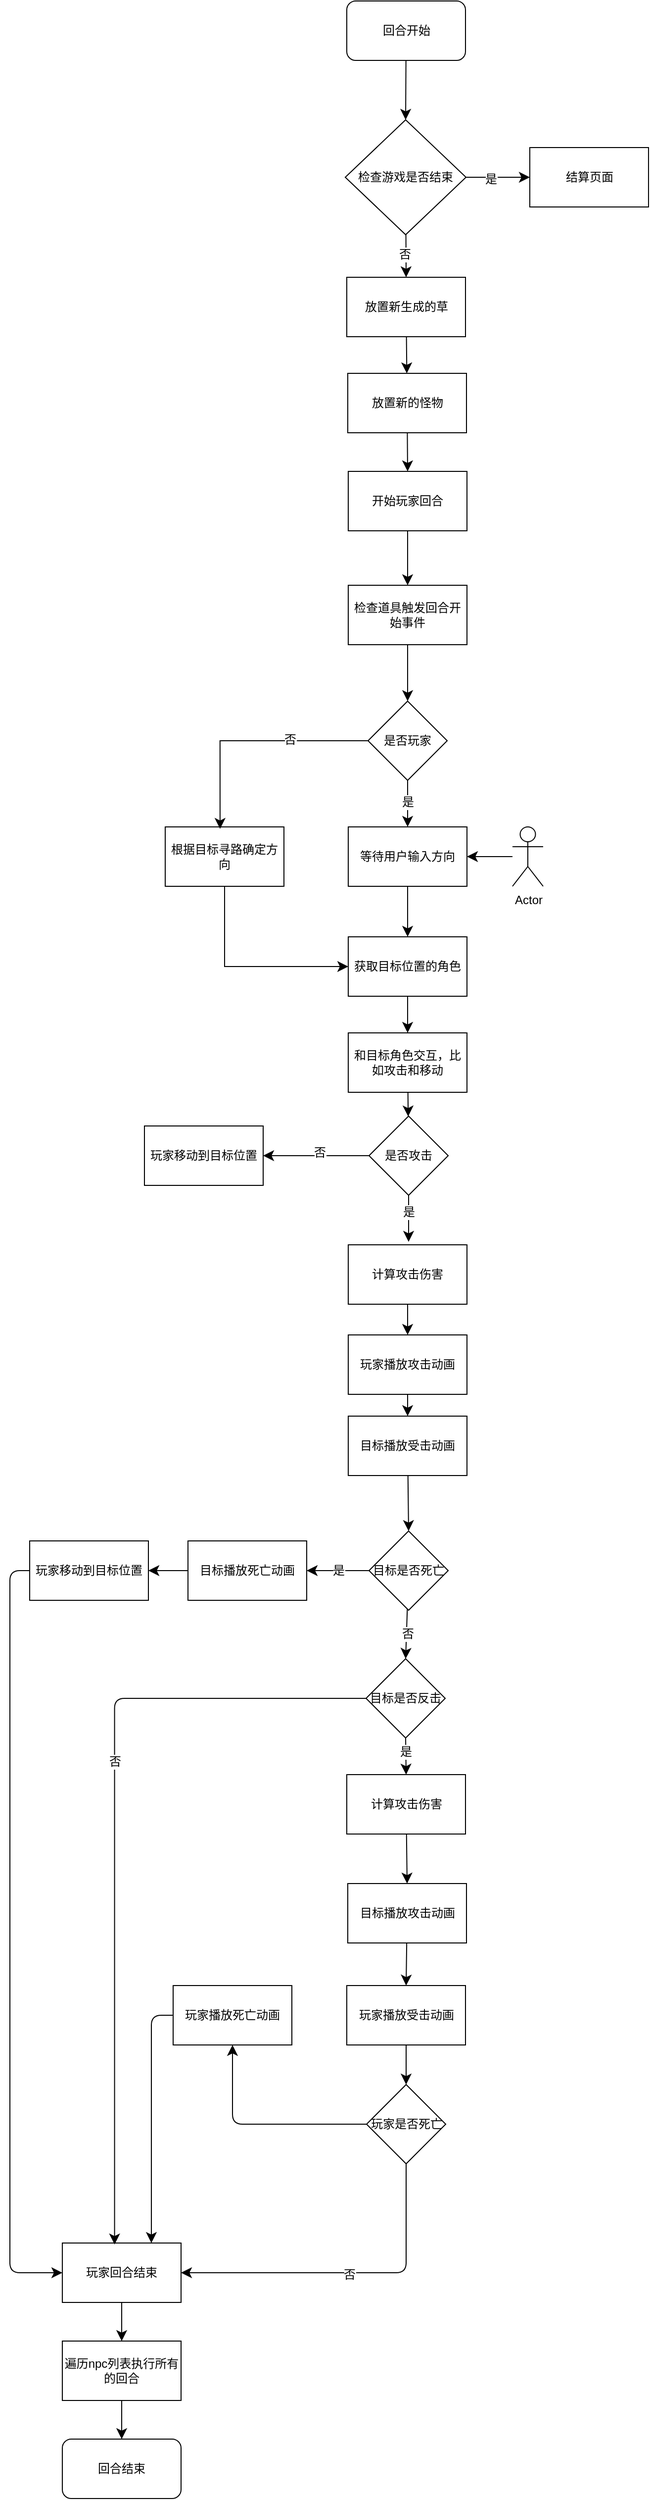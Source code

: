 <mxfile version="26.0.6">
  <diagram name="第 1 页" id="2Br9nc49Jg9WiYpjVA3y">
    <mxGraphModel dx="3453" dy="2338" grid="0" gridSize="10" guides="1" tooltips="1" connect="1" arrows="1" fold="1" page="0" pageScale="1" pageWidth="827" pageHeight="1169" math="0" shadow="0">
      <root>
        <mxCell id="0" />
        <mxCell id="1" parent="0" />
        <mxCell id="PevXTQub8zok8tY5BlQt-7" style="edgeStyle=none;curved=1;rounded=0;orthogonalLoop=1;jettySize=auto;html=1;entryX=0.5;entryY=0;entryDx=0;entryDy=0;fontSize=12;startSize=8;endSize=8;" parent="1" source="PevXTQub8zok8tY5BlQt-1" target="PevXTQub8zok8tY5BlQt-5" edge="1">
          <mxGeometry relative="1" as="geometry" />
        </mxCell>
        <mxCell id="PevXTQub8zok8tY5BlQt-1" value="回合开始" style="whiteSpace=wrap;html=1;rounded=1;" parent="1" vertex="1">
          <mxGeometry x="137.5" y="-76" width="120" height="60" as="geometry" />
        </mxCell>
        <mxCell id="PevXTQub8zok8tY5BlQt-12" style="edgeStyle=none;curved=1;rounded=0;orthogonalLoop=1;jettySize=auto;html=1;fontSize=12;startSize=8;endSize=8;" parent="1" source="PevXTQub8zok8tY5BlQt-3" target="PevXTQub8zok8tY5BlQt-4" edge="1">
          <mxGeometry relative="1" as="geometry" />
        </mxCell>
        <mxCell id="PevXTQub8zok8tY5BlQt-3" value="放置新生成的草" style="whiteSpace=wrap;html=1;" parent="1" vertex="1">
          <mxGeometry x="137.5" y="203" width="120" height="60" as="geometry" />
        </mxCell>
        <mxCell id="wRGz6e7Im5JX6txt7jcM-1" style="edgeStyle=none;curved=1;rounded=0;orthogonalLoop=1;jettySize=auto;html=1;entryX=0.5;entryY=0;entryDx=0;entryDy=0;fontSize=12;startSize=8;endSize=8;" edge="1" parent="1" source="PevXTQub8zok8tY5BlQt-4" target="PevXTQub8zok8tY5BlQt-13">
          <mxGeometry relative="1" as="geometry" />
        </mxCell>
        <mxCell id="PevXTQub8zok8tY5BlQt-4" value="放置新的怪物" style="whiteSpace=wrap;html=1;" parent="1" vertex="1">
          <mxGeometry x="138.5" y="300" width="120" height="60" as="geometry" />
        </mxCell>
        <UserObject label="" tooltip="否" id="PevXTQub8zok8tY5BlQt-8">
          <mxCell style="edgeStyle=none;curved=1;rounded=0;orthogonalLoop=1;jettySize=auto;html=1;entryX=0.5;entryY=0;entryDx=0;entryDy=0;fontSize=12;startSize=8;endSize=8;" parent="1" source="PevXTQub8zok8tY5BlQt-5" target="PevXTQub8zok8tY5BlQt-3" edge="1">
            <mxGeometry relative="1" as="geometry">
              <mxPoint x="200.0" y="262" as="targetPoint" />
            </mxGeometry>
          </mxCell>
        </UserObject>
        <mxCell id="PevXTQub8zok8tY5BlQt-10" value="否" style="edgeLabel;html=1;align=center;verticalAlign=middle;resizable=0;points=[];fontSize=12;" parent="PevXTQub8zok8tY5BlQt-8" vertex="1" connectable="0">
          <mxGeometry x="-0.052" y="-2" relative="1" as="geometry">
            <mxPoint as="offset" />
          </mxGeometry>
        </mxCell>
        <mxCell id="wRGz6e7Im5JX6txt7jcM-6" style="edgeStyle=none;curved=1;rounded=0;orthogonalLoop=1;jettySize=auto;html=1;fontSize=12;startSize=8;endSize=8;entryX=0;entryY=0.5;entryDx=0;entryDy=0;" edge="1" parent="1" source="PevXTQub8zok8tY5BlQt-5" target="wRGz6e7Im5JX6txt7jcM-5">
          <mxGeometry relative="1" as="geometry">
            <mxPoint x="314.5" y="14" as="targetPoint" />
          </mxGeometry>
        </mxCell>
        <mxCell id="wRGz6e7Im5JX6txt7jcM-7" value="是" style="edgeLabel;html=1;align=center;verticalAlign=middle;resizable=0;points=[];fontSize=12;" vertex="1" connectable="0" parent="wRGz6e7Im5JX6txt7jcM-6">
          <mxGeometry x="-0.235" y="-2" relative="1" as="geometry">
            <mxPoint as="offset" />
          </mxGeometry>
        </mxCell>
        <mxCell id="PevXTQub8zok8tY5BlQt-5" value="检查游戏是否结束" style="rhombus;whiteSpace=wrap;html=1;" parent="1" vertex="1">
          <mxGeometry x="136" y="44" width="122" height="116" as="geometry" />
        </mxCell>
        <mxCell id="wRGz6e7Im5JX6txt7jcM-2" style="edgeStyle=none;curved=1;rounded=0;orthogonalLoop=1;jettySize=auto;html=1;entryX=0.5;entryY=0;entryDx=0;entryDy=0;fontSize=12;startSize=8;endSize=8;" edge="1" parent="1" source="PevXTQub8zok8tY5BlQt-13" target="PevXTQub8zok8tY5BlQt-14">
          <mxGeometry relative="1" as="geometry" />
        </mxCell>
        <mxCell id="PevXTQub8zok8tY5BlQt-13" value="开始玩家回合" style="whiteSpace=wrap;html=1;" parent="1" vertex="1">
          <mxGeometry x="139" y="399" width="120" height="60" as="geometry" />
        </mxCell>
        <mxCell id="wRGz6e7Im5JX6txt7jcM-96" style="edgeStyle=none;curved=1;rounded=0;orthogonalLoop=1;jettySize=auto;html=1;entryX=0.5;entryY=0;entryDx=0;entryDy=0;fontSize=12;startSize=8;endSize=8;" edge="1" parent="1" source="PevXTQub8zok8tY5BlQt-14" target="wRGz6e7Im5JX6txt7jcM-93">
          <mxGeometry relative="1" as="geometry" />
        </mxCell>
        <mxCell id="PevXTQub8zok8tY5BlQt-14" value="检查道具触发回合开始事件" style="whiteSpace=wrap;html=1;" parent="1" vertex="1">
          <mxGeometry x="139" y="514" width="120" height="60" as="geometry" />
        </mxCell>
        <mxCell id="wRGz6e7Im5JX6txt7jcM-4" style="edgeStyle=none;curved=1;rounded=0;orthogonalLoop=1;jettySize=auto;html=1;entryX=0.5;entryY=0;entryDx=0;entryDy=0;fontSize=12;startSize=8;endSize=8;" edge="1" parent="1" source="PevXTQub8zok8tY5BlQt-15" target="PevXTQub8zok8tY5BlQt-20">
          <mxGeometry relative="1" as="geometry" />
        </mxCell>
        <mxCell id="PevXTQub8zok8tY5BlQt-15" value="等待用户输入方向" style="whiteSpace=wrap;html=1;" parent="1" vertex="1">
          <mxGeometry x="139" y="758" width="120" height="60" as="geometry" />
        </mxCell>
        <mxCell id="PevXTQub8zok8tY5BlQt-19" style="edgeStyle=none;curved=1;rounded=0;orthogonalLoop=1;jettySize=auto;html=1;entryX=1;entryY=0.5;entryDx=0;entryDy=0;fontSize=12;startSize=8;endSize=8;" parent="1" source="PevXTQub8zok8tY5BlQt-18" target="PevXTQub8zok8tY5BlQt-15" edge="1">
          <mxGeometry relative="1" as="geometry" />
        </mxCell>
        <mxCell id="PevXTQub8zok8tY5BlQt-18" value="Actor" style="shape=umlActor;verticalLabelPosition=bottom;verticalAlign=top;html=1;outlineConnect=0;" parent="1" vertex="1">
          <mxGeometry x="305" y="758" width="31" height="60" as="geometry" />
        </mxCell>
        <mxCell id="wRGz6e7Im5JX6txt7jcM-50" style="edgeStyle=none;curved=1;rounded=0;orthogonalLoop=1;jettySize=auto;html=1;fontSize=12;startSize=8;endSize=8;" edge="1" parent="1" source="PevXTQub8zok8tY5BlQt-20" target="wRGz6e7Im5JX6txt7jcM-9">
          <mxGeometry relative="1" as="geometry" />
        </mxCell>
        <mxCell id="PevXTQub8zok8tY5BlQt-20" value="获取目标位置的角色" style="whiteSpace=wrap;html=1;" parent="1" vertex="1">
          <mxGeometry x="139" y="869" width="120" height="60" as="geometry" />
        </mxCell>
        <mxCell id="wRGz6e7Im5JX6txt7jcM-5" value="结算页面" style="rounded=0;whiteSpace=wrap;html=1;" vertex="1" parent="1">
          <mxGeometry x="322.5" y="72" width="120" height="60" as="geometry" />
        </mxCell>
        <mxCell id="wRGz6e7Im5JX6txt7jcM-14" style="edgeStyle=none;curved=1;rounded=0;orthogonalLoop=1;jettySize=auto;html=1;fontSize=12;startSize=8;endSize=8;" edge="1" parent="1" source="wRGz6e7Im5JX6txt7jcM-9" target="wRGz6e7Im5JX6txt7jcM-10">
          <mxGeometry relative="1" as="geometry" />
        </mxCell>
        <mxCell id="wRGz6e7Im5JX6txt7jcM-9" value="和目标角色交互，比如攻击和移动" style="rounded=0;whiteSpace=wrap;html=1;" vertex="1" parent="1">
          <mxGeometry x="139" y="966" width="120" height="60" as="geometry" />
        </mxCell>
        <mxCell id="wRGz6e7Im5JX6txt7jcM-12" style="edgeStyle=none;curved=1;rounded=0;orthogonalLoop=1;jettySize=auto;html=1;exitX=0.5;exitY=1;exitDx=0;exitDy=0;entryX=0.5;entryY=0;entryDx=0;entryDy=0;fontSize=12;startSize=8;endSize=8;" edge="1" parent="1" source="wRGz6e7Im5JX6txt7jcM-10">
          <mxGeometry relative="1" as="geometry">
            <mxPoint x="200.0" y="1177" as="targetPoint" />
          </mxGeometry>
        </mxCell>
        <mxCell id="wRGz6e7Im5JX6txt7jcM-25" value="是" style="edgeLabel;html=1;align=center;verticalAlign=middle;resizable=0;points=[];fontSize=12;" vertex="1" connectable="0" parent="wRGz6e7Im5JX6txt7jcM-12">
          <mxGeometry x="-0.269" relative="1" as="geometry">
            <mxPoint as="offset" />
          </mxGeometry>
        </mxCell>
        <mxCell id="wRGz6e7Im5JX6txt7jcM-52" style="edgeStyle=none;curved=1;rounded=0;orthogonalLoop=1;jettySize=auto;html=1;entryX=1;entryY=0.5;entryDx=0;entryDy=0;fontSize=12;startSize=8;endSize=8;" edge="1" parent="1" source="wRGz6e7Im5JX6txt7jcM-10" target="wRGz6e7Im5JX6txt7jcM-51">
          <mxGeometry relative="1" as="geometry" />
        </mxCell>
        <mxCell id="wRGz6e7Im5JX6txt7jcM-53" value="否" style="edgeLabel;html=1;align=center;verticalAlign=middle;resizable=0;points=[];fontSize=12;" vertex="1" connectable="0" parent="wRGz6e7Im5JX6txt7jcM-52">
          <mxGeometry x="-0.052" y="-3" relative="1" as="geometry">
            <mxPoint as="offset" />
          </mxGeometry>
        </mxCell>
        <mxCell id="wRGz6e7Im5JX6txt7jcM-10" value="是否攻击" style="rhombus;whiteSpace=wrap;html=1;" vertex="1" parent="1">
          <mxGeometry x="160" y="1050" width="80" height="80" as="geometry" />
        </mxCell>
        <mxCell id="wRGz6e7Im5JX6txt7jcM-22" value="是" style="edgeStyle=none;curved=1;rounded=0;orthogonalLoop=1;jettySize=auto;html=1;entryX=1;entryY=0.5;entryDx=0;entryDy=0;fontSize=12;startSize=8;endSize=8;" edge="1" parent="1" source="wRGz6e7Im5JX6txt7jcM-19" target="wRGz6e7Im5JX6txt7jcM-20">
          <mxGeometry relative="1" as="geometry" />
        </mxCell>
        <mxCell id="wRGz6e7Im5JX6txt7jcM-58" style="edgeStyle=none;curved=1;rounded=0;orthogonalLoop=1;jettySize=auto;html=1;entryX=0.5;entryY=0;entryDx=0;entryDy=0;fontSize=12;startSize=8;endSize=8;" edge="1" parent="1" source="wRGz6e7Im5JX6txt7jcM-19" target="wRGz6e7Im5JX6txt7jcM-74">
          <mxGeometry relative="1" as="geometry">
            <mxPoint x="198.5" y="1608" as="targetPoint" />
          </mxGeometry>
        </mxCell>
        <mxCell id="wRGz6e7Im5JX6txt7jcM-59" value="否" style="edgeLabel;html=1;align=center;verticalAlign=middle;resizable=0;points=[];fontSize=12;" vertex="1" connectable="0" parent="wRGz6e7Im5JX6txt7jcM-58">
          <mxGeometry x="-0.009" y="1" relative="1" as="geometry">
            <mxPoint as="offset" />
          </mxGeometry>
        </mxCell>
        <mxCell id="wRGz6e7Im5JX6txt7jcM-19" value="目标是否死亡" style="rhombus;whiteSpace=wrap;html=1;" vertex="1" parent="1">
          <mxGeometry x="160" y="1469" width="80" height="80" as="geometry" />
        </mxCell>
        <mxCell id="wRGz6e7Im5JX6txt7jcM-42" style="edgeStyle=none;curved=1;rounded=0;orthogonalLoop=1;jettySize=auto;html=1;entryX=1;entryY=0.5;entryDx=0;entryDy=0;fontSize=12;startSize=8;endSize=8;" edge="1" parent="1" source="wRGz6e7Im5JX6txt7jcM-20" target="wRGz6e7Im5JX6txt7jcM-41">
          <mxGeometry relative="1" as="geometry" />
        </mxCell>
        <mxCell id="wRGz6e7Im5JX6txt7jcM-20" value="目标播放死亡动画" style="rounded=0;whiteSpace=wrap;html=1;" vertex="1" parent="1">
          <mxGeometry x="-23" y="1479" width="120" height="60" as="geometry" />
        </mxCell>
        <mxCell id="wRGz6e7Im5JX6txt7jcM-48" style="edgeStyle=none;curved=1;rounded=0;orthogonalLoop=1;jettySize=auto;html=1;entryX=0.5;entryY=0;entryDx=0;entryDy=0;fontSize=12;startSize=8;endSize=8;" edge="1" parent="1" source="wRGz6e7Im5JX6txt7jcM-28" target="wRGz6e7Im5JX6txt7jcM-45">
          <mxGeometry relative="1" as="geometry" />
        </mxCell>
        <mxCell id="wRGz6e7Im5JX6txt7jcM-28" value="计算攻击伤害" style="rounded=0;whiteSpace=wrap;html=1;" vertex="1" parent="1">
          <mxGeometry x="139" y="1180" width="120" height="60" as="geometry" />
        </mxCell>
        <mxCell id="wRGz6e7Im5JX6txt7jcM-89" style="edgeStyle=orthogonalEdgeStyle;rounded=1;orthogonalLoop=1;jettySize=auto;html=1;exitX=0;exitY=0.5;exitDx=0;exitDy=0;entryX=0;entryY=0.5;entryDx=0;entryDy=0;fontSize=12;startSize=8;endSize=8;curved=0;" edge="1" parent="1" source="wRGz6e7Im5JX6txt7jcM-41" target="wRGz6e7Im5JX6txt7jcM-71">
          <mxGeometry relative="1" as="geometry" />
        </mxCell>
        <mxCell id="wRGz6e7Im5JX6txt7jcM-41" value="玩家移动到目标位置" style="rounded=0;whiteSpace=wrap;html=1;" vertex="1" parent="1">
          <mxGeometry x="-183" y="1479" width="120" height="60" as="geometry" />
        </mxCell>
        <mxCell id="wRGz6e7Im5JX6txt7jcM-49" style="edgeStyle=none;curved=1;rounded=0;orthogonalLoop=1;jettySize=auto;html=1;entryX=0.5;entryY=0;entryDx=0;entryDy=0;fontSize=12;startSize=8;endSize=8;" edge="1" parent="1" source="wRGz6e7Im5JX6txt7jcM-45" target="wRGz6e7Im5JX6txt7jcM-46">
          <mxGeometry relative="1" as="geometry" />
        </mxCell>
        <mxCell id="wRGz6e7Im5JX6txt7jcM-45" value="玩家播放攻击动画" style="rounded=0;whiteSpace=wrap;html=1;" vertex="1" parent="1">
          <mxGeometry x="139" y="1271" width="120" height="60" as="geometry" />
        </mxCell>
        <mxCell id="wRGz6e7Im5JX6txt7jcM-47" style="edgeStyle=none;curved=1;rounded=0;orthogonalLoop=1;jettySize=auto;html=1;entryX=0.5;entryY=0;entryDx=0;entryDy=0;fontSize=12;startSize=8;endSize=8;" edge="1" parent="1" source="wRGz6e7Im5JX6txt7jcM-46" target="wRGz6e7Im5JX6txt7jcM-19">
          <mxGeometry relative="1" as="geometry" />
        </mxCell>
        <mxCell id="wRGz6e7Im5JX6txt7jcM-46" value="目标播放受击动画" style="rounded=0;whiteSpace=wrap;html=1;" vertex="1" parent="1">
          <mxGeometry x="139" y="1353" width="120" height="60" as="geometry" />
        </mxCell>
        <mxCell id="wRGz6e7Im5JX6txt7jcM-51" value="玩家移动到目标位置" style="rounded=0;whiteSpace=wrap;html=1;" vertex="1" parent="1">
          <mxGeometry x="-67" y="1060" width="120" height="60" as="geometry" />
        </mxCell>
        <mxCell id="wRGz6e7Im5JX6txt7jcM-60" style="edgeStyle=none;curved=1;rounded=0;orthogonalLoop=1;jettySize=auto;html=1;entryX=0.5;entryY=0;entryDx=0;entryDy=0;fontSize=12;startSize=8;endSize=8;exitX=0.5;exitY=1;exitDx=0;exitDy=0;" edge="1" parent="1" source="wRGz6e7Im5JX6txt7jcM-74" target="wRGz6e7Im5JX6txt7jcM-55">
          <mxGeometry relative="1" as="geometry">
            <mxPoint x="198.11" y="1668" as="sourcePoint" />
          </mxGeometry>
        </mxCell>
        <mxCell id="wRGz6e7Im5JX6txt7jcM-75" value="是" style="edgeLabel;html=1;align=center;verticalAlign=middle;resizable=0;points=[];fontSize=12;" vertex="1" connectable="0" parent="wRGz6e7Im5JX6txt7jcM-60">
          <mxGeometry x="-0.27" relative="1" as="geometry">
            <mxPoint as="offset" />
          </mxGeometry>
        </mxCell>
        <mxCell id="wRGz6e7Im5JX6txt7jcM-61" style="edgeStyle=none;curved=1;rounded=0;orthogonalLoop=1;jettySize=auto;html=1;entryX=0.5;entryY=0;entryDx=0;entryDy=0;fontSize=12;startSize=8;endSize=8;" edge="1" parent="1" source="wRGz6e7Im5JX6txt7jcM-55" target="wRGz6e7Im5JX6txt7jcM-56">
          <mxGeometry relative="1" as="geometry" />
        </mxCell>
        <mxCell id="wRGz6e7Im5JX6txt7jcM-55" value="计算攻击伤害" style="rounded=0;whiteSpace=wrap;html=1;" vertex="1" parent="1">
          <mxGeometry x="137.5" y="1715" width="120" height="60" as="geometry" />
        </mxCell>
        <mxCell id="wRGz6e7Im5JX6txt7jcM-69" style="edgeStyle=none;curved=1;rounded=0;orthogonalLoop=1;jettySize=auto;html=1;entryX=0.5;entryY=0;entryDx=0;entryDy=0;fontSize=12;startSize=8;endSize=8;" edge="1" parent="1" source="wRGz6e7Im5JX6txt7jcM-56" target="wRGz6e7Im5JX6txt7jcM-57">
          <mxGeometry relative="1" as="geometry" />
        </mxCell>
        <mxCell id="wRGz6e7Im5JX6txt7jcM-56" value="目标播放攻击动画" style="rounded=0;whiteSpace=wrap;html=1;" vertex="1" parent="1">
          <mxGeometry x="138.5" y="1825" width="120" height="60" as="geometry" />
        </mxCell>
        <mxCell id="wRGz6e7Im5JX6txt7jcM-67" style="edgeStyle=none;curved=1;rounded=0;orthogonalLoop=1;jettySize=auto;html=1;entryX=0.5;entryY=0;entryDx=0;entryDy=0;fontSize=12;startSize=8;endSize=8;" edge="1" parent="1" source="wRGz6e7Im5JX6txt7jcM-57" target="wRGz6e7Im5JX6txt7jcM-63">
          <mxGeometry relative="1" as="geometry" />
        </mxCell>
        <mxCell id="wRGz6e7Im5JX6txt7jcM-57" value="玩家播放受击动画" style="rounded=0;whiteSpace=wrap;html=1;" vertex="1" parent="1">
          <mxGeometry x="137.5" y="1928" width="120" height="60" as="geometry" />
        </mxCell>
        <mxCell id="wRGz6e7Im5JX6txt7jcM-86" style="edgeStyle=orthogonalEdgeStyle;rounded=1;orthogonalLoop=1;jettySize=auto;html=1;exitX=0.5;exitY=1;exitDx=0;exitDy=0;entryX=1;entryY=0.5;entryDx=0;entryDy=0;fontSize=12;startSize=8;endSize=8;curved=0;" edge="1" parent="1" source="wRGz6e7Im5JX6txt7jcM-63" target="wRGz6e7Im5JX6txt7jcM-71">
          <mxGeometry relative="1" as="geometry" />
        </mxCell>
        <mxCell id="wRGz6e7Im5JX6txt7jcM-87" value="否" style="edgeLabel;html=1;align=center;verticalAlign=middle;resizable=0;points=[];fontSize=12;" vertex="1" connectable="0" parent="wRGz6e7Im5JX6txt7jcM-86">
          <mxGeometry x="-0.006" y="2" relative="1" as="geometry">
            <mxPoint as="offset" />
          </mxGeometry>
        </mxCell>
        <mxCell id="wRGz6e7Im5JX6txt7jcM-90" style="edgeStyle=orthogonalEdgeStyle;rounded=1;orthogonalLoop=1;jettySize=auto;html=1;exitX=0;exitY=0.5;exitDx=0;exitDy=0;entryX=0.5;entryY=1;entryDx=0;entryDy=0;fontSize=12;startSize=8;endSize=8;" edge="1" parent="1" source="wRGz6e7Im5JX6txt7jcM-63" target="wRGz6e7Im5JX6txt7jcM-64">
          <mxGeometry relative="1" as="geometry" />
        </mxCell>
        <mxCell id="wRGz6e7Im5JX6txt7jcM-63" value="玩家是否死亡" style="rhombus;whiteSpace=wrap;html=1;" vertex="1" parent="1">
          <mxGeometry x="157.5" y="2028" width="80" height="80" as="geometry" />
        </mxCell>
        <mxCell id="wRGz6e7Im5JX6txt7jcM-85" style="edgeStyle=orthogonalEdgeStyle;rounded=1;orthogonalLoop=1;jettySize=auto;html=1;exitX=0;exitY=0.5;exitDx=0;exitDy=0;entryX=0.75;entryY=0;entryDx=0;entryDy=0;fontSize=12;startSize=8;endSize=8;curved=0;" edge="1" parent="1" source="wRGz6e7Im5JX6txt7jcM-64" target="wRGz6e7Im5JX6txt7jcM-71">
          <mxGeometry relative="1" as="geometry" />
        </mxCell>
        <mxCell id="wRGz6e7Im5JX6txt7jcM-64" value="玩家播放死亡动画" style="rounded=0;whiteSpace=wrap;html=1;" vertex="1" parent="1">
          <mxGeometry x="-38" y="1928" width="120" height="60" as="geometry" />
        </mxCell>
        <mxCell id="wRGz6e7Im5JX6txt7jcM-103" style="edgeStyle=none;curved=1;rounded=0;orthogonalLoop=1;jettySize=auto;html=1;exitX=0.5;exitY=1;exitDx=0;exitDy=0;entryX=0.5;entryY=0;entryDx=0;entryDy=0;fontSize=12;startSize=8;endSize=8;" edge="1" parent="1" source="wRGz6e7Im5JX6txt7jcM-71" target="wRGz6e7Im5JX6txt7jcM-102">
          <mxGeometry relative="1" as="geometry" />
        </mxCell>
        <mxCell id="wRGz6e7Im5JX6txt7jcM-71" value="玩家回合结束" style="rounded=0;whiteSpace=wrap;html=1;" vertex="1" parent="1">
          <mxGeometry x="-150" y="2188" width="120" height="60" as="geometry" />
        </mxCell>
        <mxCell id="wRGz6e7Im5JX6txt7jcM-74" value="目标是否反击" style="rhombus;whiteSpace=wrap;html=1;" vertex="1" parent="1">
          <mxGeometry x="157" y="1598" width="80" height="80" as="geometry" />
        </mxCell>
        <mxCell id="wRGz6e7Im5JX6txt7jcM-84" style="edgeStyle=orthogonalEdgeStyle;rounded=1;orthogonalLoop=1;jettySize=auto;html=1;exitX=0;exitY=0.5;exitDx=0;exitDy=0;entryX=0.44;entryY=0.024;entryDx=0;entryDy=0;entryPerimeter=0;fontSize=12;startSize=8;endSize=8;" edge="1" parent="1" source="wRGz6e7Im5JX6txt7jcM-74" target="wRGz6e7Im5JX6txt7jcM-71">
          <mxGeometry relative="1" as="geometry" />
        </mxCell>
        <mxCell id="wRGz6e7Im5JX6txt7jcM-88" value="否" style="edgeLabel;html=1;align=center;verticalAlign=middle;resizable=0;points=[];fontSize=12;" vertex="1" connectable="0" parent="wRGz6e7Im5JX6txt7jcM-84">
          <mxGeometry x="-0.212" relative="1" as="geometry">
            <mxPoint as="offset" />
          </mxGeometry>
        </mxCell>
        <mxCell id="wRGz6e7Im5JX6txt7jcM-94" style="edgeStyle=none;curved=1;rounded=0;orthogonalLoop=1;jettySize=auto;html=1;entryX=0.5;entryY=0;entryDx=0;entryDy=0;fontSize=12;startSize=8;endSize=8;" edge="1" parent="1" source="wRGz6e7Im5JX6txt7jcM-93" target="PevXTQub8zok8tY5BlQt-15">
          <mxGeometry relative="1" as="geometry" />
        </mxCell>
        <mxCell id="wRGz6e7Im5JX6txt7jcM-95" value="是" style="edgeLabel;html=1;align=center;verticalAlign=middle;resizable=0;points=[];fontSize=12;" vertex="1" connectable="0" parent="wRGz6e7Im5JX6txt7jcM-94">
          <mxGeometry x="-0.067" relative="1" as="geometry">
            <mxPoint as="offset" />
          </mxGeometry>
        </mxCell>
        <mxCell id="wRGz6e7Im5JX6txt7jcM-93" value="是否玩家" style="rhombus;whiteSpace=wrap;html=1;" vertex="1" parent="1">
          <mxGeometry x="159" y="631" width="80" height="80" as="geometry" />
        </mxCell>
        <mxCell id="wRGz6e7Im5JX6txt7jcM-101" style="edgeStyle=orthogonalEdgeStyle;rounded=0;orthogonalLoop=1;jettySize=auto;html=1;entryX=0;entryY=0.5;entryDx=0;entryDy=0;fontSize=12;startSize=8;endSize=8;exitX=0.5;exitY=1;exitDx=0;exitDy=0;" edge="1" parent="1" source="wRGz6e7Im5JX6txt7jcM-97" target="PevXTQub8zok8tY5BlQt-20">
          <mxGeometry relative="1" as="geometry" />
        </mxCell>
        <mxCell id="wRGz6e7Im5JX6txt7jcM-97" value="根据目标寻路确定方向" style="rounded=0;whiteSpace=wrap;html=1;" vertex="1" parent="1">
          <mxGeometry x="-46" y="758" width="120" height="60" as="geometry" />
        </mxCell>
        <mxCell id="wRGz6e7Im5JX6txt7jcM-98" style="edgeStyle=orthogonalEdgeStyle;rounded=0;orthogonalLoop=1;jettySize=auto;html=1;exitX=0;exitY=0.5;exitDx=0;exitDy=0;entryX=0.462;entryY=0.034;entryDx=0;entryDy=0;entryPerimeter=0;fontSize=12;startSize=8;endSize=8;" edge="1" parent="1" source="wRGz6e7Im5JX6txt7jcM-93" target="wRGz6e7Im5JX6txt7jcM-97">
          <mxGeometry relative="1" as="geometry" />
        </mxCell>
        <mxCell id="wRGz6e7Im5JX6txt7jcM-99" value="否" style="edgeLabel;html=1;align=center;verticalAlign=middle;resizable=0;points=[];fontSize=12;" vertex="1" connectable="0" parent="wRGz6e7Im5JX6txt7jcM-98">
          <mxGeometry x="-0.34" y="-1" relative="1" as="geometry">
            <mxPoint as="offset" />
          </mxGeometry>
        </mxCell>
        <mxCell id="wRGz6e7Im5JX6txt7jcM-106" style="edgeStyle=none;curved=1;rounded=0;orthogonalLoop=1;jettySize=auto;html=1;exitX=0.5;exitY=1;exitDx=0;exitDy=0;entryX=0.5;entryY=0;entryDx=0;entryDy=0;fontSize=12;startSize=8;endSize=8;" edge="1" parent="1" source="wRGz6e7Im5JX6txt7jcM-102" target="wRGz6e7Im5JX6txt7jcM-104">
          <mxGeometry relative="1" as="geometry" />
        </mxCell>
        <mxCell id="wRGz6e7Im5JX6txt7jcM-102" value="遍历npc列表执行所有的回合" style="rounded=0;whiteSpace=wrap;html=1;" vertex="1" parent="1">
          <mxGeometry x="-150" y="2287" width="120" height="60" as="geometry" />
        </mxCell>
        <mxCell id="wRGz6e7Im5JX6txt7jcM-104" value="回合结束" style="rounded=1;whiteSpace=wrap;html=1;" vertex="1" parent="1">
          <mxGeometry x="-150" y="2386" width="120" height="60" as="geometry" />
        </mxCell>
      </root>
    </mxGraphModel>
  </diagram>
</mxfile>
